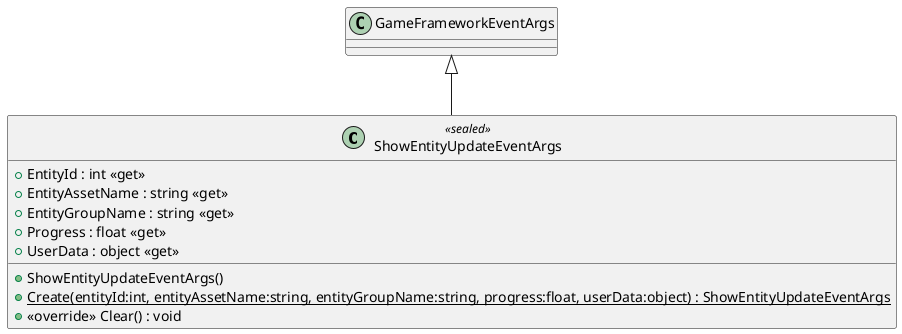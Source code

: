 @startuml
class ShowEntityUpdateEventArgs <<sealed>> {
    + ShowEntityUpdateEventArgs()
    + EntityId : int <<get>>
    + EntityAssetName : string <<get>>
    + EntityGroupName : string <<get>>
    + Progress : float <<get>>
    + UserData : object <<get>>
    + {static} Create(entityId:int, entityAssetName:string, entityGroupName:string, progress:float, userData:object) : ShowEntityUpdateEventArgs
    + <<override>> Clear() : void
}
GameFrameworkEventArgs <|-- ShowEntityUpdateEventArgs
@enduml
